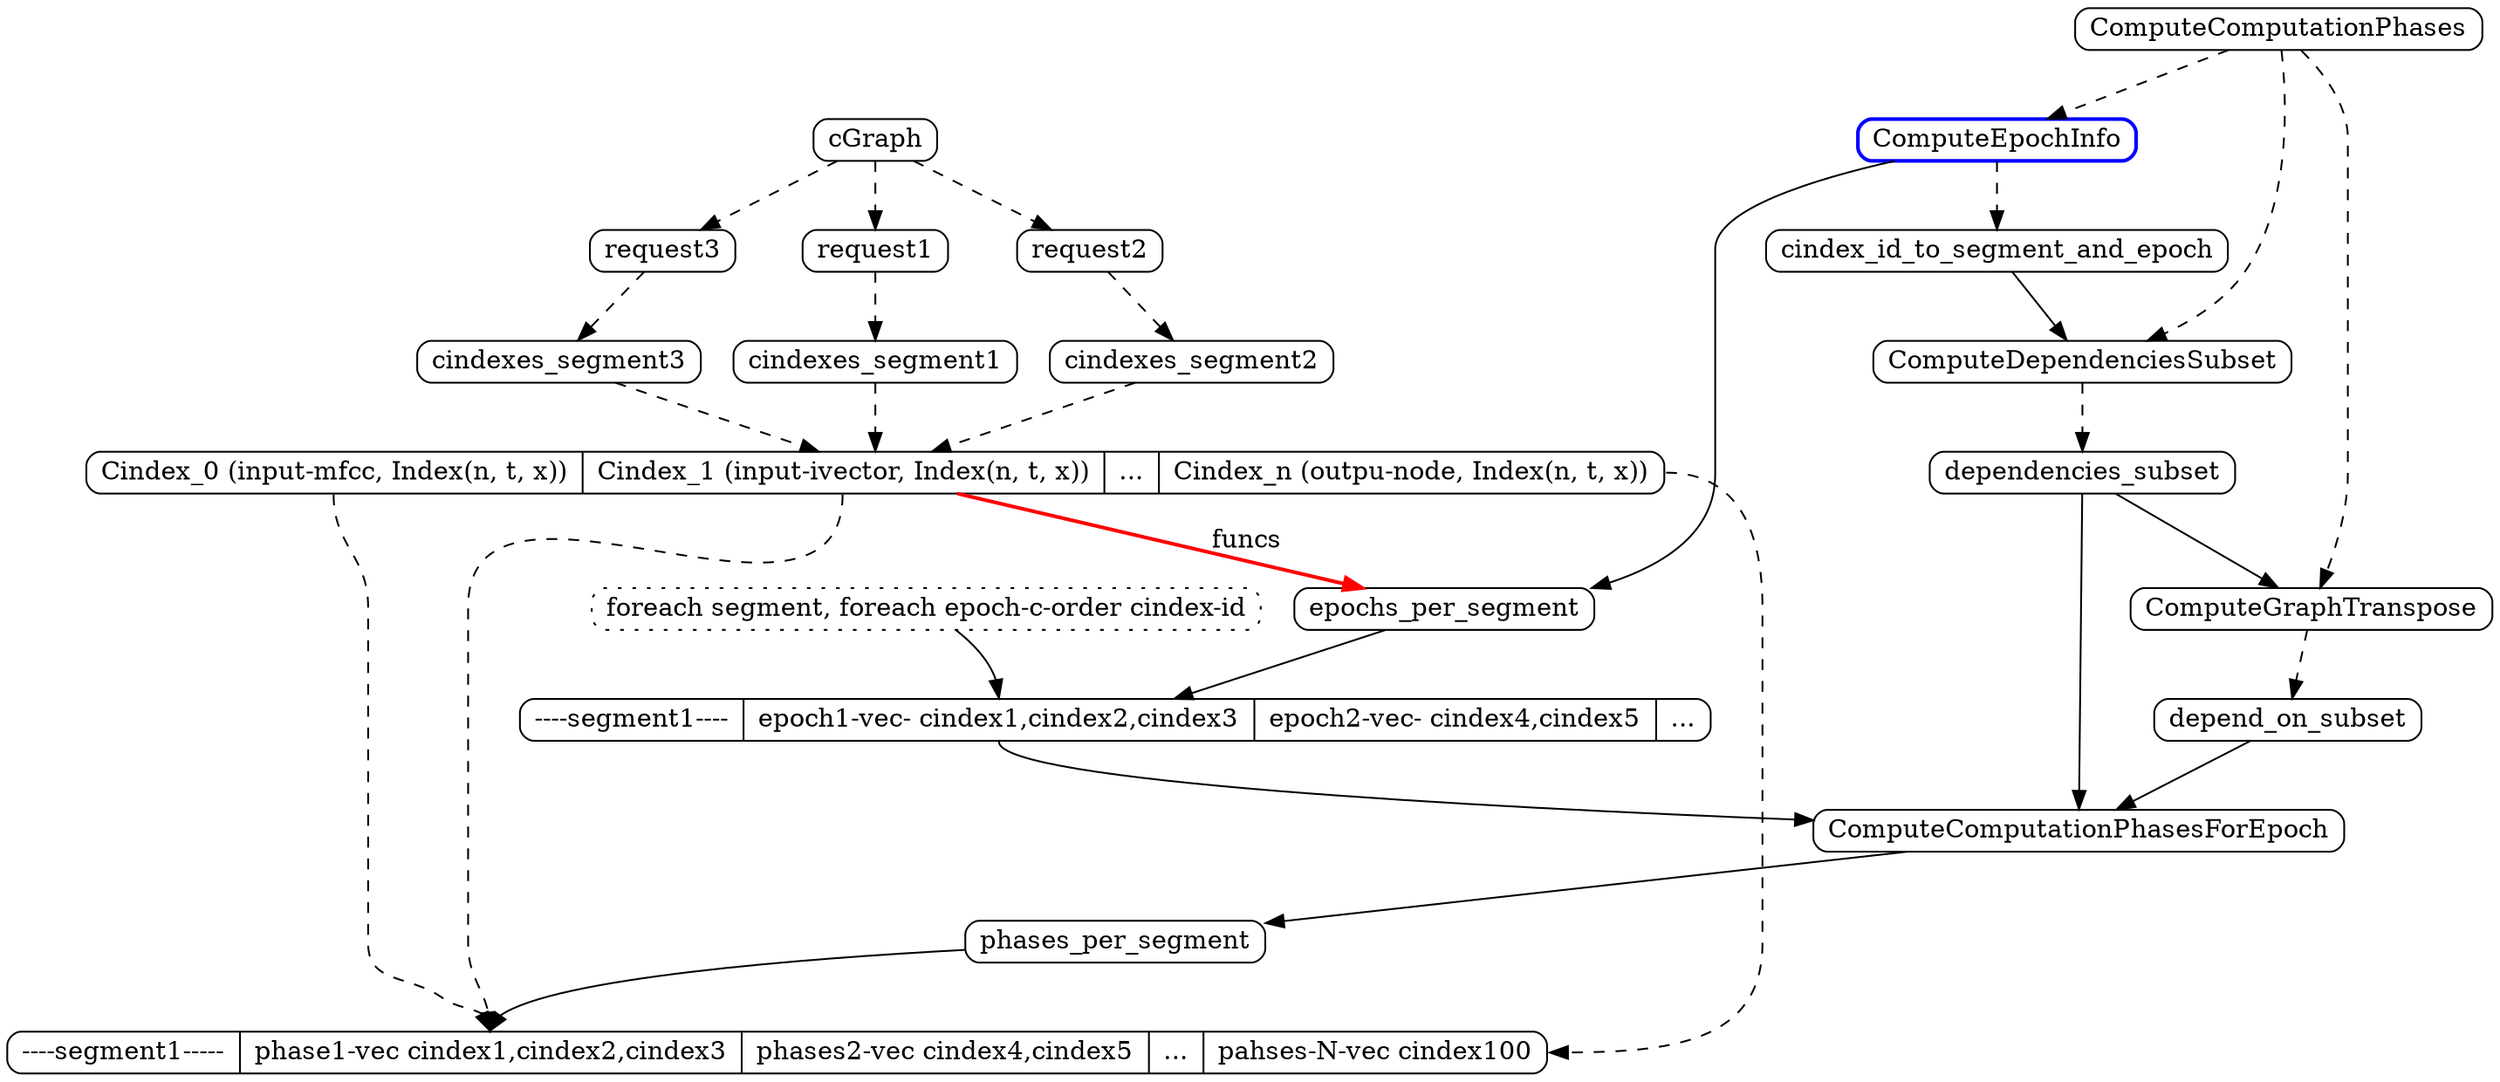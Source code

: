 digraph ComputePhases{
        rankdir=LR
        rankdir=TB        
        node[shape=Mrecord, width=.1, height=.1]

        subgraph computePhaseFunc{
                edge[style=dashed]
                edge[style=dotted]
                edge[style=filled]
                edge[style=dashed]

                ComputeEpochInfo[color=blue, style=bold]
                ComputeComputationPhases -> ComputeEpochInfo
                
                ComputeComputationPhases -> ComputeDependenciesSubset
                ComputeComputationPhases -> ComputeGraphTranspose
        }

        ComputeEpochInfo -> cindex_id_to_segment_and_epoch[style=dashed]
        ComputeEpochInfo -> epochs_per_segment
        epochs_per_segment -> epp_detail
        epp_detail[label="----segment1---- | <first>epoch1-vec- cindex1,cindex2,cindex3 | epoch2-vec- cindex4,cindex5|..."]
      

      
        cindex_id_to_segment_and_epoch -> ComputeDependenciesSubset
        ComputeDependenciesSubset -> dependencies_subset[style=dashed]
        
        dependencies_subset -> ComputeGraphTranspose
        ComputeGraphTranspose -> depend_on_subset[style=dashed]


        dependencies_subset -> ComputeComputationPhasesForEpoch
        depend_on_subset ->    ComputeComputationPhasesForEpoch
        epp_detail:first ->    ComputeComputationPhasesForEpoch

        ComputeComputationPhasesForEpoch -> phases_per_segment
        phases_per_segment -> pps_detail:first
        pps_detail[label="----segment1----- | <first> phase1-vec cindex1,cindex2,cindex3 | phases2-vec cindex4,cindex5 |...|<last> pahses-N-vec cindex100"]
        

        phase_comment[style=dotted, label="foreach segment, foreach epoch-c-order cindex-id"]
        phase_comment -> epp_detail:first





        cGraph -> request1[style=dashed]
        cGraph -> request2[style=dashed]
        cGraph -> request3[style=dashed]

        request1 -> cindexes_segment1[style=dashed]
        request2 -> cindexes_segment2[style=dashed]
        request3 -> cindexes_segment3[style=dashed]

        cindexes_segment1 -> cindexes[style=dashed]
        cindexes_segment2 -> cindexes[style=dashed]
        cindexes_segment3 -> cindexes[style=dashed]

        cindexes[label="<if> Cindex_0 (input-mfcc, Index(n, t, x)) | <ii> Cindex_1 (input-ivector, Index(n, t, x)) | ... |<on>Cindex_n (outpu-node, Index(n, t, x))"]

        cindexes -> epochs_per_segment[label="funcs", color=red, style=bold]

        cindexes:if -> pps_detail:first[style=dashed]
        cindexes:ii -> pps_detail:first[style=dashed]
        cindexes:on -> pps_detail:last[style=dashed]


        // segment_comment[style=dotted, label="segments is requests,\n cindexes depart into segments,\n epoch-c-order and phase-c-order\n is segment*epochs_per_segment+epoch"]
        // phase[label="phase-c-index for Cindex_0 | phase-c-index for Cindex_1 | ... | phase-c-index for Cindex_n"] 
}